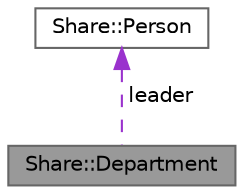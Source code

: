 digraph "Share::Department"
{
 // LATEX_PDF_SIZE
  bgcolor="transparent";
  edge [fontname=Helvetica,fontsize=10,labelfontname=Helvetica,labelfontsize=10];
  node [fontname=Helvetica,fontsize=10,shape=box,height=0.2,width=0.4];
  Node1 [label="Share::Department",height=0.2,width=0.4,color="gray40", fillcolor="grey60", style="filled", fontcolor="black",tooltip=" "];
  Node2 -> Node1 [dir="back",color="darkorchid3",style="dashed",label=" leader" ];
  Node2 [label="Share::Person",height=0.2,width=0.4,color="gray40", fillcolor="white", style="filled",URL="$de/d5c/structShare_1_1Person.html",tooltip=" "];
}
